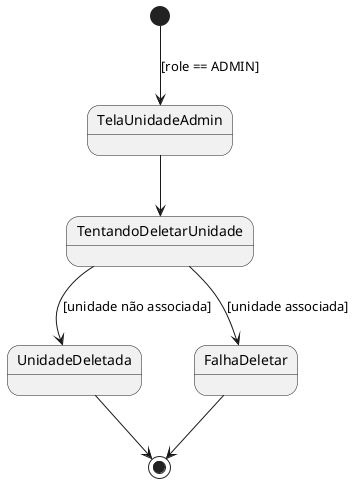 @startuml
[*] --> TelaUnidadeAdmin : [role == ADMIN]

TelaUnidadeAdmin --> TentandoDeletarUnidade
TentandoDeletarUnidade --> UnidadeDeletada : [unidade não associada]
TentandoDeletarUnidade --> FalhaDeletar : [unidade associada]
UnidadeDeletada --> [*]
FalhaDeletar --> [*]
@enduml